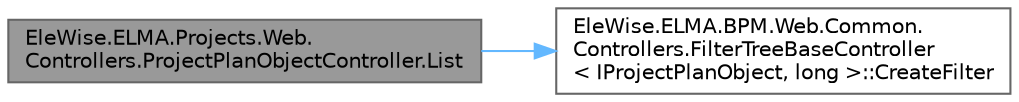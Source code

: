 digraph "EleWise.ELMA.Projects.Web.Controllers.ProjectPlanObjectController.List"
{
 // LATEX_PDF_SIZE
  bgcolor="transparent";
  edge [fontname=Helvetica,fontsize=10,labelfontname=Helvetica,labelfontsize=10];
  node [fontname=Helvetica,fontsize=10,shape=box,height=0.2,width=0.4];
  rankdir="LR";
  Node1 [id="Node000001",label="EleWise.ELMA.Projects.Web.\lControllers.ProjectPlanObjectController.List",height=0.2,width=0.4,color="gray40", fillcolor="grey60", style="filled", fontcolor="black",tooltip="Вывести список объектов плана с применением фильтрации"];
  Node1 -> Node2 [id="edge1_Node000001_Node000002",color="steelblue1",style="solid",tooltip=" "];
  Node2 [id="Node000002",label="EleWise.ELMA.BPM.Web.Common.\lControllers.FilterTreeBaseController\l\< IProjectPlanObject, long \>::CreateFilter",height=0.2,width=0.4,color="grey40", fillcolor="white", style="filled",URL="$class_ele_wise_1_1_e_l_m_a_1_1_b_p_m_1_1_web_1_1_common_1_1_controllers_1_1_filter_tree_base_controller.html#a194bba988acbc359f97632c0d5986597",tooltip=" "];
}
